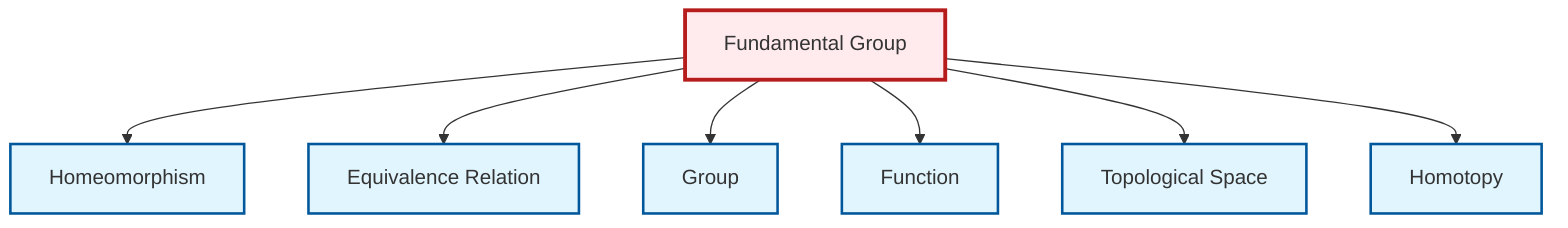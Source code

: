 graph TD
    classDef definition fill:#e1f5fe,stroke:#01579b,stroke-width:2px
    classDef theorem fill:#f3e5f5,stroke:#4a148c,stroke-width:2px
    classDef axiom fill:#fff3e0,stroke:#e65100,stroke-width:2px
    classDef example fill:#e8f5e9,stroke:#1b5e20,stroke-width:2px
    classDef current fill:#ffebee,stroke:#b71c1c,stroke-width:3px
    def-homotopy["Homotopy"]:::definition
    def-fundamental-group["Fundamental Group"]:::definition
    def-group["Group"]:::definition
    def-homeomorphism["Homeomorphism"]:::definition
    def-function["Function"]:::definition
    def-equivalence-relation["Equivalence Relation"]:::definition
    def-topological-space["Topological Space"]:::definition
    def-fundamental-group --> def-homeomorphism
    def-fundamental-group --> def-equivalence-relation
    def-fundamental-group --> def-group
    def-fundamental-group --> def-function
    def-fundamental-group --> def-topological-space
    def-fundamental-group --> def-homotopy
    class def-fundamental-group current